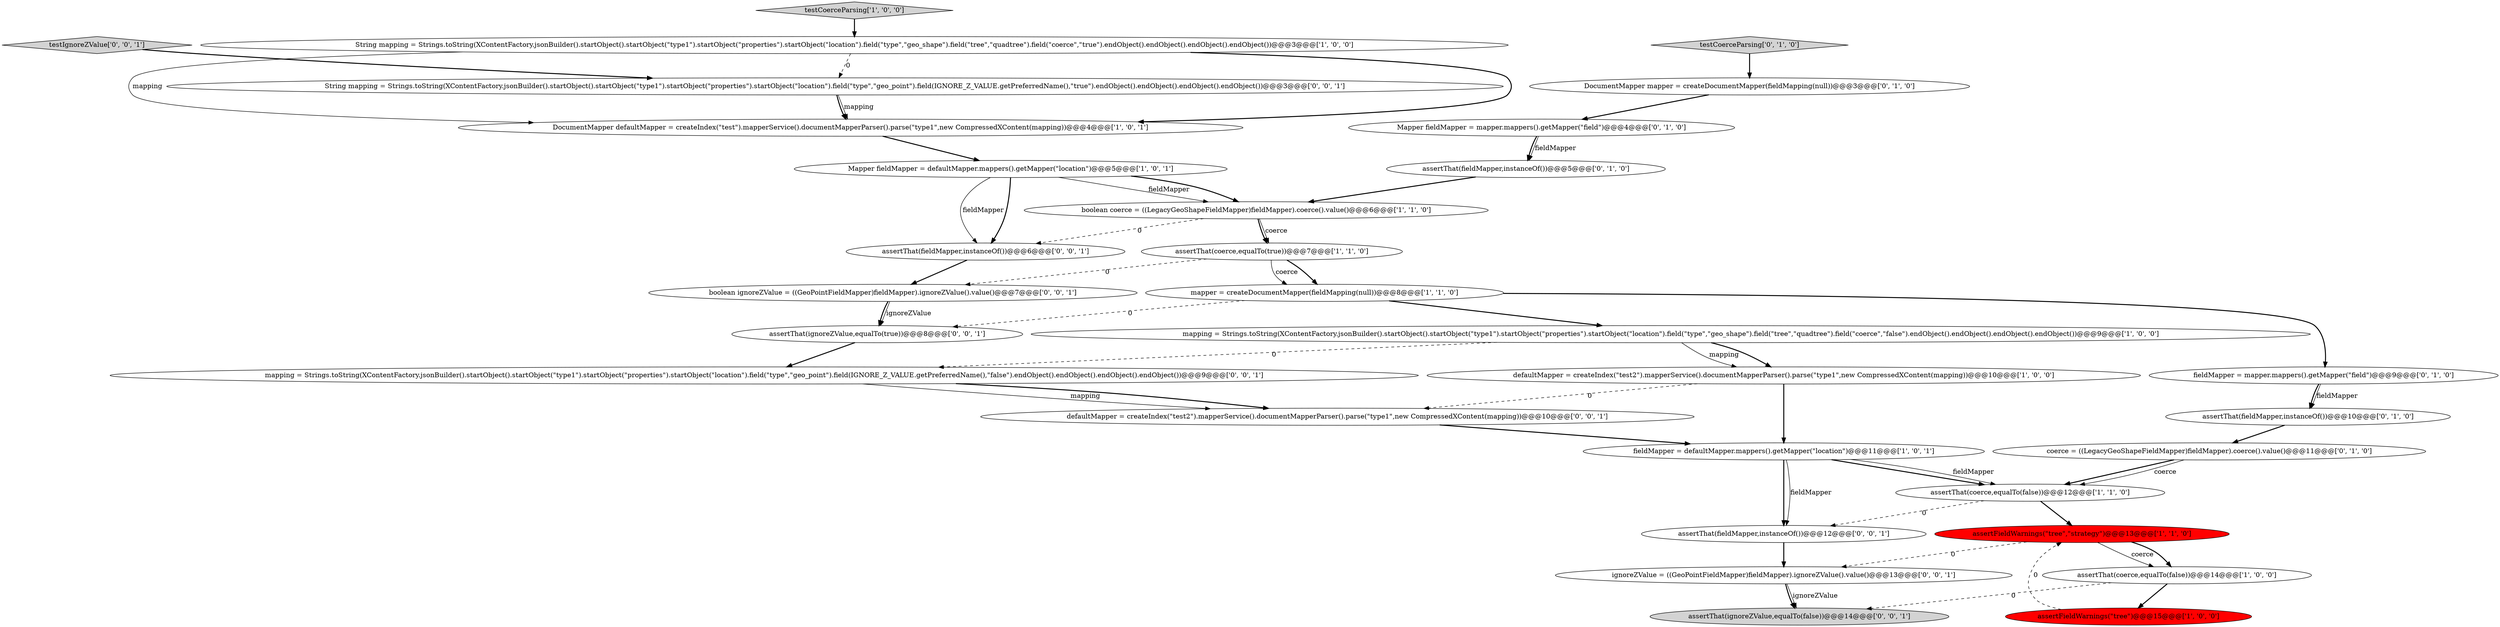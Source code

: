 digraph {
17 [style = filled, label = "testCoerceParsing['0', '1', '0']", fillcolor = lightgray, shape = diamond image = "AAA0AAABBB2BBB"];
27 [style = filled, label = "boolean ignoreZValue = ((GeoPointFieldMapper)fieldMapper).ignoreZValue().value()@@@7@@@['0', '0', '1']", fillcolor = white, shape = ellipse image = "AAA0AAABBB3BBB"];
11 [style = filled, label = "assertThat(coerce,equalTo(false))@@@14@@@['1', '0', '0']", fillcolor = white, shape = ellipse image = "AAA0AAABBB1BBB"];
6 [style = filled, label = "mapping = Strings.toString(XContentFactory.jsonBuilder().startObject().startObject(\"type1\").startObject(\"properties\").startObject(\"location\").field(\"type\",\"geo_shape\").field(\"tree\",\"quadtree\").field(\"coerce\",\"false\").endObject().endObject().endObject().endObject())@@@9@@@['1', '0', '0']", fillcolor = white, shape = ellipse image = "AAA0AAABBB1BBB"];
19 [style = filled, label = "Mapper fieldMapper = mapper.mappers().getMapper(\"field\")@@@4@@@['0', '1', '0']", fillcolor = white, shape = ellipse image = "AAA0AAABBB2BBB"];
1 [style = filled, label = "DocumentMapper defaultMapper = createIndex(\"test\").mapperService().documentMapperParser().parse(\"type1\",new CompressedXContent(mapping))@@@4@@@['1', '0', '1']", fillcolor = white, shape = ellipse image = "AAA0AAABBB1BBB"];
29 [style = filled, label = "testIgnoreZValue['0', '0', '1']", fillcolor = lightgray, shape = diamond image = "AAA0AAABBB3BBB"];
4 [style = filled, label = "assertFieldWarnings(\"tree\")@@@15@@@['1', '0', '0']", fillcolor = red, shape = ellipse image = "AAA1AAABBB1BBB"];
8 [style = filled, label = "defaultMapper = createIndex(\"test2\").mapperService().documentMapperParser().parse(\"type1\",new CompressedXContent(mapping))@@@10@@@['1', '0', '0']", fillcolor = white, shape = ellipse image = "AAA0AAABBB1BBB"];
24 [style = filled, label = "assertThat(ignoreZValue,equalTo(true))@@@8@@@['0', '0', '1']", fillcolor = white, shape = ellipse image = "AAA0AAABBB3BBB"];
16 [style = filled, label = "DocumentMapper mapper = createDocumentMapper(fieldMapping(null))@@@3@@@['0', '1', '0']", fillcolor = white, shape = ellipse image = "AAA0AAABBB2BBB"];
14 [style = filled, label = "assertThat(fieldMapper,instanceOf())@@@10@@@['0', '1', '0']", fillcolor = white, shape = ellipse image = "AAA0AAABBB2BBB"];
22 [style = filled, label = "String mapping = Strings.toString(XContentFactory.jsonBuilder().startObject().startObject(\"type1\").startObject(\"properties\").startObject(\"location\").field(\"type\",\"geo_point\").field(IGNORE_Z_VALUE.getPreferredName(),\"true\").endObject().endObject().endObject().endObject())@@@3@@@['0', '0', '1']", fillcolor = white, shape = ellipse image = "AAA0AAABBB3BBB"];
26 [style = filled, label = "assertThat(fieldMapper,instanceOf())@@@6@@@['0', '0', '1']", fillcolor = white, shape = ellipse image = "AAA0AAABBB3BBB"];
28 [style = filled, label = "mapping = Strings.toString(XContentFactory.jsonBuilder().startObject().startObject(\"type1\").startObject(\"properties\").startObject(\"location\").field(\"type\",\"geo_point\").field(IGNORE_Z_VALUE.getPreferredName(),\"false\").endObject().endObject().endObject().endObject())@@@9@@@['0', '0', '1']", fillcolor = white, shape = ellipse image = "AAA0AAABBB3BBB"];
21 [style = filled, label = "ignoreZValue = ((GeoPointFieldMapper)fieldMapper).ignoreZValue().value()@@@13@@@['0', '0', '1']", fillcolor = white, shape = ellipse image = "AAA0AAABBB3BBB"];
3 [style = filled, label = "String mapping = Strings.toString(XContentFactory.jsonBuilder().startObject().startObject(\"type1\").startObject(\"properties\").startObject(\"location\").field(\"type\",\"geo_shape\").field(\"tree\",\"quadtree\").field(\"coerce\",\"true\").endObject().endObject().endObject().endObject())@@@3@@@['1', '0', '0']", fillcolor = white, shape = ellipse image = "AAA0AAABBB1BBB"];
23 [style = filled, label = "assertThat(ignoreZValue,equalTo(false))@@@14@@@['0', '0', '1']", fillcolor = lightgray, shape = ellipse image = "AAA0AAABBB3BBB"];
18 [style = filled, label = "assertThat(fieldMapper,instanceOf())@@@5@@@['0', '1', '0']", fillcolor = white, shape = ellipse image = "AAA0AAABBB2BBB"];
25 [style = filled, label = "assertThat(fieldMapper,instanceOf())@@@12@@@['0', '0', '1']", fillcolor = white, shape = ellipse image = "AAA0AAABBB3BBB"];
30 [style = filled, label = "defaultMapper = createIndex(\"test2\").mapperService().documentMapperParser().parse(\"type1\",new CompressedXContent(mapping))@@@10@@@['0', '0', '1']", fillcolor = white, shape = ellipse image = "AAA0AAABBB3BBB"];
9 [style = filled, label = "Mapper fieldMapper = defaultMapper.mappers().getMapper(\"location\")@@@5@@@['1', '0', '1']", fillcolor = white, shape = ellipse image = "AAA0AAABBB1BBB"];
20 [style = filled, label = "fieldMapper = mapper.mappers().getMapper(\"field\")@@@9@@@['0', '1', '0']", fillcolor = white, shape = ellipse image = "AAA0AAABBB2BBB"];
13 [style = filled, label = "assertFieldWarnings(\"tree\",\"strategy\")@@@13@@@['1', '1', '0']", fillcolor = red, shape = ellipse image = "AAA1AAABBB1BBB"];
10 [style = filled, label = "boolean coerce = ((LegacyGeoShapeFieldMapper)fieldMapper).coerce().value()@@@6@@@['1', '1', '0']", fillcolor = white, shape = ellipse image = "AAA0AAABBB1BBB"];
2 [style = filled, label = "mapper = createDocumentMapper(fieldMapping(null))@@@8@@@['1', '1', '0']", fillcolor = white, shape = ellipse image = "AAA0AAABBB1BBB"];
0 [style = filled, label = "assertThat(coerce,equalTo(true))@@@7@@@['1', '1', '0']", fillcolor = white, shape = ellipse image = "AAA0AAABBB1BBB"];
5 [style = filled, label = "testCoerceParsing['1', '0', '0']", fillcolor = lightgray, shape = diamond image = "AAA0AAABBB1BBB"];
15 [style = filled, label = "coerce = ((LegacyGeoShapeFieldMapper)fieldMapper).coerce().value()@@@11@@@['0', '1', '0']", fillcolor = white, shape = ellipse image = "AAA0AAABBB2BBB"];
7 [style = filled, label = "assertThat(coerce,equalTo(false))@@@12@@@['1', '1', '0']", fillcolor = white, shape = ellipse image = "AAA0AAABBB1BBB"];
12 [style = filled, label = "fieldMapper = defaultMapper.mappers().getMapper(\"location\")@@@11@@@['1', '0', '1']", fillcolor = white, shape = ellipse image = "AAA0AAABBB1BBB"];
7->13 [style = bold, label=""];
5->3 [style = bold, label=""];
24->28 [style = bold, label=""];
22->1 [style = solid, label="mapping"];
19->18 [style = bold, label=""];
2->20 [style = bold, label=""];
27->24 [style = solid, label="ignoreZValue"];
15->7 [style = bold, label=""];
3->1 [style = bold, label=""];
28->30 [style = bold, label=""];
2->6 [style = bold, label=""];
6->8 [style = solid, label="mapping"];
0->2 [style = bold, label=""];
10->0 [style = solid, label="coerce"];
13->11 [style = solid, label="coerce"];
11->4 [style = bold, label=""];
9->10 [style = solid, label="fieldMapper"];
11->23 [style = dashed, label="0"];
20->14 [style = bold, label=""];
20->14 [style = solid, label="fieldMapper"];
3->1 [style = solid, label="mapping"];
3->22 [style = dashed, label="0"];
0->27 [style = dashed, label="0"];
9->10 [style = bold, label=""];
16->19 [style = bold, label=""];
9->26 [style = solid, label="fieldMapper"];
13->11 [style = bold, label=""];
12->7 [style = bold, label=""];
1->9 [style = bold, label=""];
28->30 [style = solid, label="mapping"];
9->26 [style = bold, label=""];
6->28 [style = dashed, label="0"];
26->27 [style = bold, label=""];
30->12 [style = bold, label=""];
10->26 [style = dashed, label="0"];
13->21 [style = dashed, label="0"];
18->10 [style = bold, label=""];
12->25 [style = bold, label=""];
10->0 [style = bold, label=""];
6->8 [style = bold, label=""];
8->12 [style = bold, label=""];
7->25 [style = dashed, label="0"];
12->7 [style = solid, label="fieldMapper"];
21->23 [style = solid, label="ignoreZValue"];
14->15 [style = bold, label=""];
27->24 [style = bold, label=""];
8->30 [style = dashed, label="0"];
22->1 [style = bold, label=""];
15->7 [style = solid, label="coerce"];
12->25 [style = solid, label="fieldMapper"];
29->22 [style = bold, label=""];
4->13 [style = dashed, label="0"];
2->24 [style = dashed, label="0"];
19->18 [style = solid, label="fieldMapper"];
17->16 [style = bold, label=""];
25->21 [style = bold, label=""];
0->2 [style = solid, label="coerce"];
21->23 [style = bold, label=""];
}

